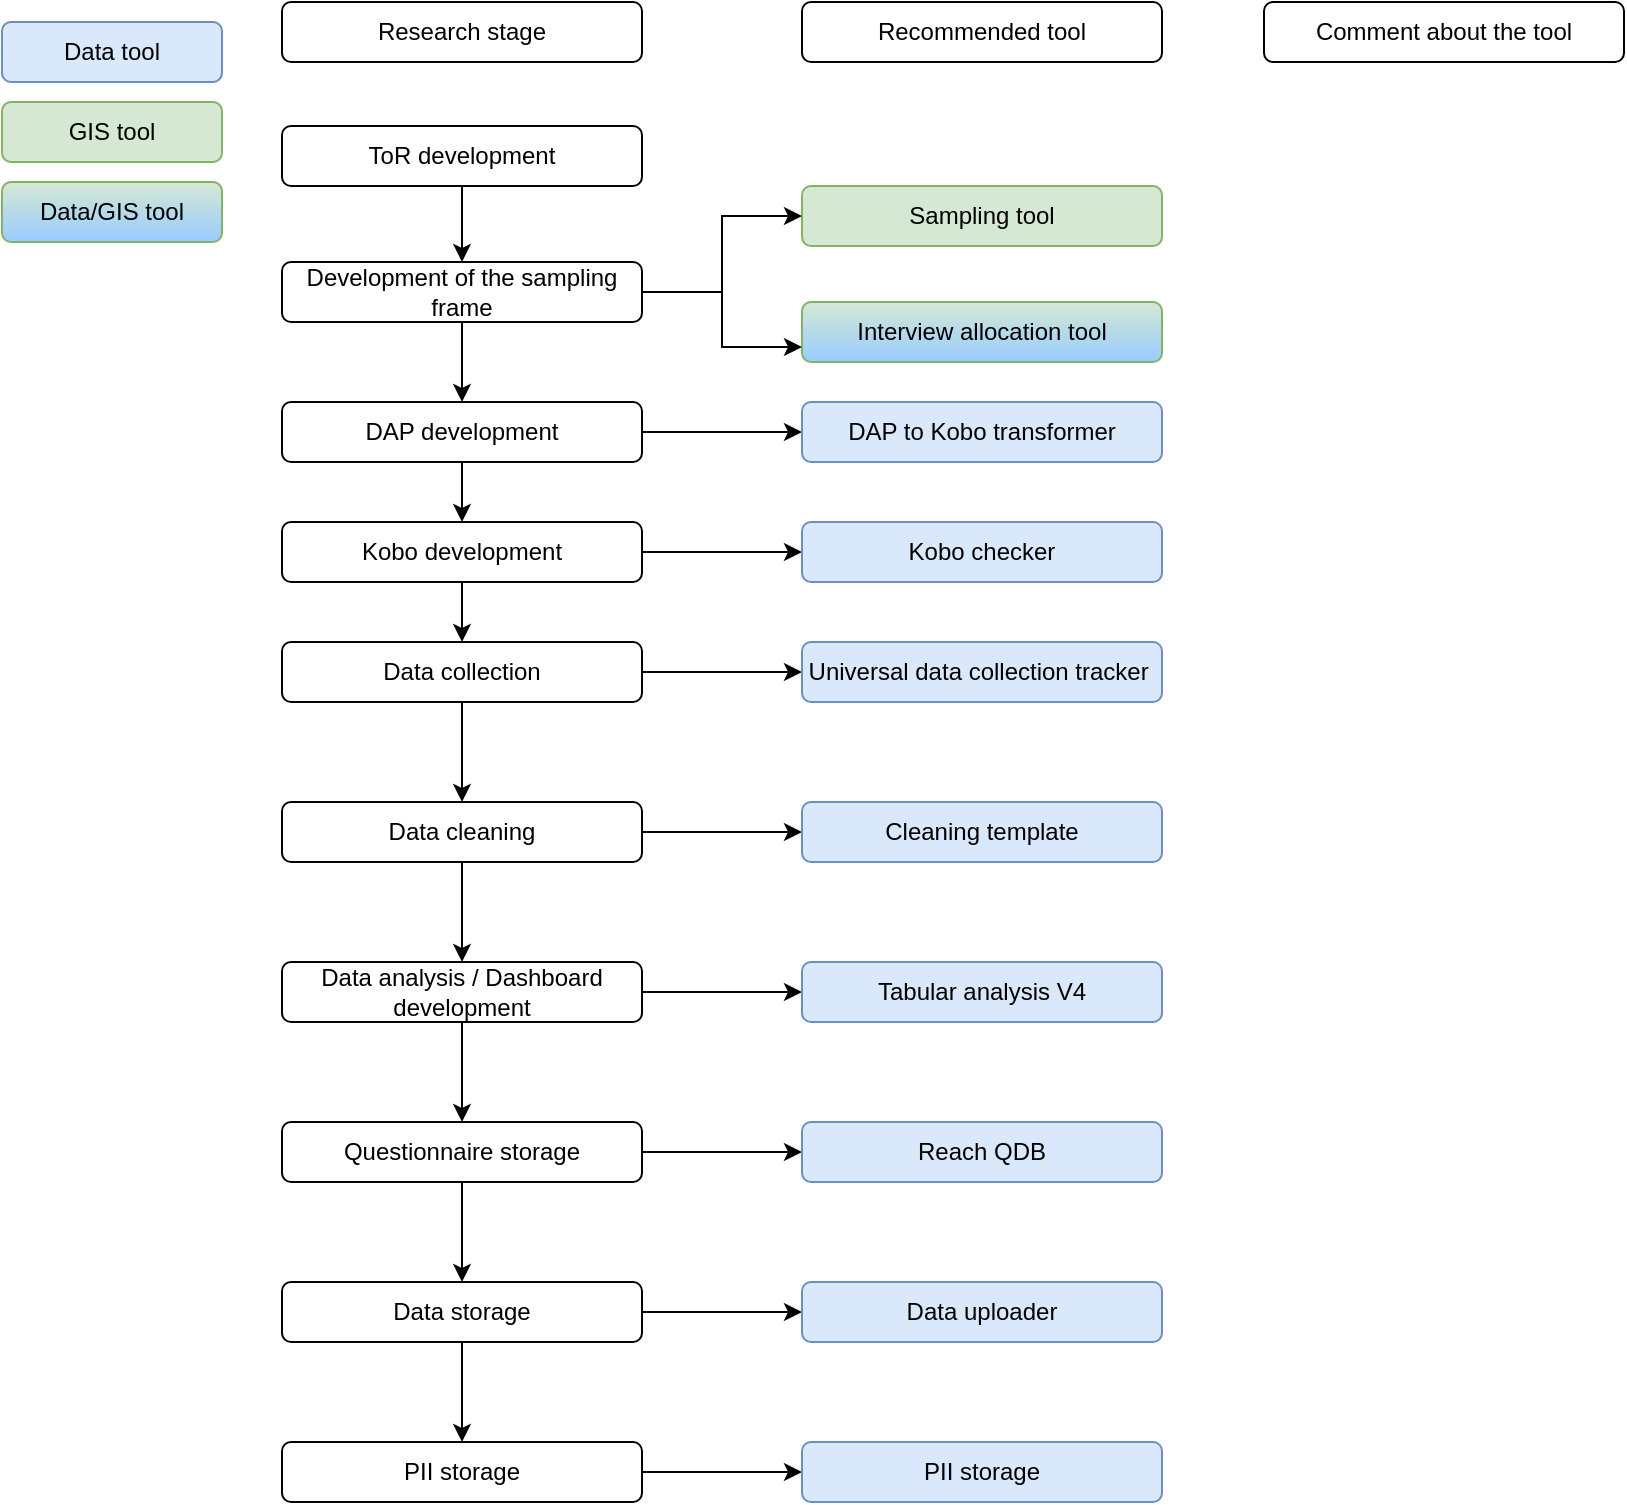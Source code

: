 <mxfile version="24.2.2" type="github">
  <diagram name="Page-1" id="CdamL6_mtSKDQ_Ty3OGJ">
    <mxGraphModel dx="936" dy="511" grid="1" gridSize="10" guides="1" tooltips="1" connect="1" arrows="1" fold="1" page="1" pageScale="1" pageWidth="850" pageHeight="1100" math="0" shadow="0">
      <root>
        <mxCell id="0" />
        <mxCell id="1" parent="0" />
        <mxCell id="5ZZzninA21lW4IOuCeZm-38" style="edgeStyle=orthogonalEdgeStyle;rounded=0;orthogonalLoop=1;jettySize=auto;html=1;exitX=0.5;exitY=1;exitDx=0;exitDy=0;entryX=0.5;entryY=0;entryDx=0;entryDy=0;" parent="1" source="5ZZzninA21lW4IOuCeZm-1" target="5ZZzninA21lW4IOuCeZm-37" edge="1">
          <mxGeometry relative="1" as="geometry" />
        </mxCell>
        <mxCell id="5ZZzninA21lW4IOuCeZm-1" value="ToR development" style="rounded=1;whiteSpace=wrap;html=1;" parent="1" vertex="1">
          <mxGeometry x="150" y="62" width="180" height="30" as="geometry" />
        </mxCell>
        <UserObject label="Sampling tool" link="https://impact-initiatives.shinyapps.io/r_sampling_tool_v2/" id="5ZZzninA21lW4IOuCeZm-2">
          <mxCell style="rounded=1;whiteSpace=wrap;html=1;fillColor=#d5e8d4;strokeColor=#82b366;" parent="1" vertex="1">
            <mxGeometry x="410" y="92" width="180" height="30" as="geometry" />
          </mxCell>
        </UserObject>
        <mxCell id="5ZZzninA21lW4IOuCeZm-3" value="Data/GIS tool" style="rounded=1;whiteSpace=wrap;html=1;fillColor=#d5e8d4;strokeColor=#82b366;gradientColor=#99CCFF;" parent="1" vertex="1">
          <mxGeometry x="10" y="90" width="110" height="30" as="geometry" />
        </mxCell>
        <mxCell id="5ZZzninA21lW4IOuCeZm-4" value="Data tool" style="rounded=1;whiteSpace=wrap;html=1;fillColor=#dae8fc;strokeColor=#6c8ebf;" parent="1" vertex="1">
          <mxGeometry x="10" y="10" width="110" height="30" as="geometry" />
        </mxCell>
        <mxCell id="5ZZzninA21lW4IOuCeZm-5" value="GIS tool" style="rounded=1;whiteSpace=wrap;html=1;fillColor=#d5e8d4;strokeColor=#82b366;" parent="1" vertex="1">
          <mxGeometry x="10" y="50" width="110" height="30" as="geometry" />
        </mxCell>
        <UserObject label="Interview allocation tool" id="5ZZzninA21lW4IOuCeZm-6">
          <mxCell style="rounded=1;whiteSpace=wrap;html=1;fillColor=#d5e8d4;strokeColor=#82b366;gradientColor=#99CCFF;" parent="1" vertex="1">
            <mxGeometry x="410" y="150" width="180" height="30" as="geometry" />
          </mxCell>
        </UserObject>
        <mxCell id="5ZZzninA21lW4IOuCeZm-32" style="edgeStyle=orthogonalEdgeStyle;rounded=0;orthogonalLoop=1;jettySize=auto;html=1;exitX=0.5;exitY=1;exitDx=0;exitDy=0;entryX=0.5;entryY=0;entryDx=0;entryDy=0;" parent="1" source="5ZZzninA21lW4IOuCeZm-10" target="5ZZzninA21lW4IOuCeZm-12" edge="1">
          <mxGeometry relative="1" as="geometry" />
        </mxCell>
        <mxCell id="5ZZzninA21lW4IOuCeZm-36" style="edgeStyle=orthogonalEdgeStyle;rounded=0;orthogonalLoop=1;jettySize=auto;html=1;exitX=1;exitY=0.5;exitDx=0;exitDy=0;" parent="1" source="5ZZzninA21lW4IOuCeZm-10" target="5ZZzninA21lW4IOuCeZm-13" edge="1">
          <mxGeometry relative="1" as="geometry" />
        </mxCell>
        <mxCell id="5ZZzninA21lW4IOuCeZm-10" value="DAP development" style="rounded=1;whiteSpace=wrap;html=1;" parent="1" vertex="1">
          <mxGeometry x="150" y="200" width="180" height="30" as="geometry" />
        </mxCell>
        <mxCell id="5ZZzninA21lW4IOuCeZm-31" value="" style="edgeStyle=orthogonalEdgeStyle;rounded=0;orthogonalLoop=1;jettySize=auto;html=1;" parent="1" source="5ZZzninA21lW4IOuCeZm-12" target="5ZZzninA21lW4IOuCeZm-19" edge="1">
          <mxGeometry relative="1" as="geometry" />
        </mxCell>
        <mxCell id="5ZZzninA21lW4IOuCeZm-42" style="edgeStyle=orthogonalEdgeStyle;rounded=0;orthogonalLoop=1;jettySize=auto;html=1;entryX=0;entryY=0.5;entryDx=0;entryDy=0;" parent="1" source="5ZZzninA21lW4IOuCeZm-12" target="5ZZzninA21lW4IOuCeZm-20" edge="1">
          <mxGeometry relative="1" as="geometry" />
        </mxCell>
        <mxCell id="5ZZzninA21lW4IOuCeZm-12" value="Kobo development" style="rounded=1;whiteSpace=wrap;html=1;" parent="1" vertex="1">
          <mxGeometry x="150" y="260" width="180" height="30" as="geometry" />
        </mxCell>
        <UserObject label="DAP to Kobo transformer" link="https://impact-initiatives.shinyapps.io/dap_generating/" id="5ZZzninA21lW4IOuCeZm-13">
          <mxCell style="rounded=1;whiteSpace=wrap;html=1;fillColor=#dae8fc;strokeColor=#6c8ebf;" parent="1" vertex="1">
            <mxGeometry x="410" y="200" width="180" height="30" as="geometry" />
          </mxCell>
        </UserObject>
        <mxCell id="5ZZzninA21lW4IOuCeZm-33" style="edgeStyle=orthogonalEdgeStyle;rounded=0;orthogonalLoop=1;jettySize=auto;html=1;exitX=0.5;exitY=1;exitDx=0;exitDy=0;entryX=0.5;entryY=0;entryDx=0;entryDy=0;" parent="1" source="5ZZzninA21lW4IOuCeZm-19" target="5ZZzninA21lW4IOuCeZm-23" edge="1">
          <mxGeometry relative="1" as="geometry" />
        </mxCell>
        <mxCell id="5ZZzninA21lW4IOuCeZm-44" style="edgeStyle=orthogonalEdgeStyle;rounded=0;orthogonalLoop=1;jettySize=auto;html=1;exitX=1;exitY=0.5;exitDx=0;exitDy=0;entryX=0;entryY=0.5;entryDx=0;entryDy=0;" parent="1" source="5ZZzninA21lW4IOuCeZm-19" target="5ZZzninA21lW4IOuCeZm-43" edge="1">
          <mxGeometry relative="1" as="geometry" />
        </mxCell>
        <mxCell id="5ZZzninA21lW4IOuCeZm-19" value="Data collection" style="rounded=1;whiteSpace=wrap;html=1;" parent="1" vertex="1">
          <mxGeometry x="150" y="320" width="180" height="30" as="geometry" />
        </mxCell>
        <UserObject label="Kobo checker" link="https://impact-initiatives.shinyapps.io/Kobo_checker/" id="5ZZzninA21lW4IOuCeZm-20">
          <mxCell style="rounded=1;whiteSpace=wrap;html=1;fillColor=#dae8fc;strokeColor=#6c8ebf;" parent="1" vertex="1">
            <mxGeometry x="410" y="260" width="180" height="30" as="geometry" />
          </mxCell>
        </UserObject>
        <mxCell id="5ZZzninA21lW4IOuCeZm-46" style="edgeStyle=orthogonalEdgeStyle;rounded=0;orthogonalLoop=1;jettySize=auto;html=1;exitX=1;exitY=0.5;exitDx=0;exitDy=0;" parent="1" source="5ZZzninA21lW4IOuCeZm-23" target="5ZZzninA21lW4IOuCeZm-25" edge="1">
          <mxGeometry relative="1" as="geometry" />
        </mxCell>
        <mxCell id="5ZZzninA21lW4IOuCeZm-49" style="edgeStyle=orthogonalEdgeStyle;rounded=0;orthogonalLoop=1;jettySize=auto;html=1;exitX=0.5;exitY=1;exitDx=0;exitDy=0;" parent="1" source="5ZZzninA21lW4IOuCeZm-23" target="5ZZzninA21lW4IOuCeZm-27" edge="1">
          <mxGeometry relative="1" as="geometry" />
        </mxCell>
        <mxCell id="5ZZzninA21lW4IOuCeZm-23" value="Data cleaning" style="rounded=1;whiteSpace=wrap;html=1;" parent="1" vertex="1">
          <mxGeometry x="150" y="400" width="180" height="30" as="geometry" />
        </mxCell>
        <UserObject label="Cleaning template" link="https://github.com/REACH-WoU/utilityR" id="5ZZzninA21lW4IOuCeZm-25">
          <mxCell style="rounded=1;whiteSpace=wrap;html=1;fillColor=#dae8fc;strokeColor=#6c8ebf;" parent="1" vertex="1">
            <mxGeometry x="410" y="400" width="180" height="30" as="geometry" />
          </mxCell>
        </UserObject>
        <mxCell id="5ZZzninA21lW4IOuCeZm-48" style="edgeStyle=orthogonalEdgeStyle;rounded=0;orthogonalLoop=1;jettySize=auto;html=1;" parent="1" source="5ZZzninA21lW4IOuCeZm-27" target="5ZZzninA21lW4IOuCeZm-47" edge="1">
          <mxGeometry relative="1" as="geometry" />
        </mxCell>
        <mxCell id="5ZZzninA21lW4IOuCeZm-53" value="" style="edgeStyle=orthogonalEdgeStyle;rounded=0;orthogonalLoop=1;jettySize=auto;html=1;" parent="1" source="5ZZzninA21lW4IOuCeZm-27" target="5ZZzninA21lW4IOuCeZm-50" edge="1">
          <mxGeometry relative="1" as="geometry" />
        </mxCell>
        <mxCell id="5ZZzninA21lW4IOuCeZm-27" value="Data analysis / Dashboard development" style="rounded=1;whiteSpace=wrap;html=1;" parent="1" vertex="1">
          <mxGeometry x="150" y="480" width="180" height="30" as="geometry" />
        </mxCell>
        <mxCell id="5ZZzninA21lW4IOuCeZm-34" value="Research stage" style="rounded=1;whiteSpace=wrap;html=1;" parent="1" vertex="1">
          <mxGeometry x="150" width="180" height="30" as="geometry" />
        </mxCell>
        <mxCell id="5ZZzninA21lW4IOuCeZm-35" value="Recommended tool" style="rounded=1;whiteSpace=wrap;html=1;" parent="1" vertex="1">
          <mxGeometry x="410" width="180" height="30" as="geometry" />
        </mxCell>
        <mxCell id="5ZZzninA21lW4IOuCeZm-39" style="edgeStyle=orthogonalEdgeStyle;rounded=0;orthogonalLoop=1;jettySize=auto;html=1;exitX=0.5;exitY=1;exitDx=0;exitDy=0;" parent="1" source="5ZZzninA21lW4IOuCeZm-37" target="5ZZzninA21lW4IOuCeZm-10" edge="1">
          <mxGeometry relative="1" as="geometry" />
        </mxCell>
        <mxCell id="5ZZzninA21lW4IOuCeZm-40" style="edgeStyle=orthogonalEdgeStyle;rounded=0;orthogonalLoop=1;jettySize=auto;html=1;entryX=0;entryY=0.5;entryDx=0;entryDy=0;" parent="1" source="5ZZzninA21lW4IOuCeZm-37" target="5ZZzninA21lW4IOuCeZm-2" edge="1">
          <mxGeometry relative="1" as="geometry" />
        </mxCell>
        <mxCell id="5ZZzninA21lW4IOuCeZm-41" style="edgeStyle=orthogonalEdgeStyle;rounded=0;orthogonalLoop=1;jettySize=auto;html=1;exitX=1;exitY=0.5;exitDx=0;exitDy=0;entryX=0;entryY=0.75;entryDx=0;entryDy=0;" parent="1" source="5ZZzninA21lW4IOuCeZm-37" target="5ZZzninA21lW4IOuCeZm-6" edge="1">
          <mxGeometry relative="1" as="geometry" />
        </mxCell>
        <mxCell id="5ZZzninA21lW4IOuCeZm-37" value="Development of the sampling frame" style="rounded=1;whiteSpace=wrap;html=1;" parent="1" vertex="1">
          <mxGeometry x="150" y="130" width="180" height="30" as="geometry" />
        </mxCell>
        <UserObject label="Universal data collection tracker&amp;nbsp;" link="https://github.com/REACH-WoU/tracker_template" id="5ZZzninA21lW4IOuCeZm-43">
          <mxCell style="rounded=1;whiteSpace=wrap;html=1;fillColor=#dae8fc;strokeColor=#6c8ebf;" parent="1" vertex="1">
            <mxGeometry x="410" y="320" width="180" height="30" as="geometry" />
          </mxCell>
        </UserObject>
        <mxCell id="5ZZzninA21lW4IOuCeZm-45" value="Comment about the tool" style="rounded=1;whiteSpace=wrap;html=1;" parent="1" vertex="1">
          <mxGeometry x="641" width="180" height="30" as="geometry" />
        </mxCell>
        <UserObject label="Tabular analysis V4" link="https://github.com/REACH-WoU/tabular_analysis_boilerplate_v4" id="5ZZzninA21lW4IOuCeZm-47">
          <mxCell style="rounded=1;whiteSpace=wrap;html=1;fillColor=#dae8fc;strokeColor=#6c8ebf;" parent="1" vertex="1">
            <mxGeometry x="410" y="480" width="180" height="30" as="geometry" />
          </mxCell>
        </UserObject>
        <mxCell id="5ZZzninA21lW4IOuCeZm-52" style="edgeStyle=orthogonalEdgeStyle;rounded=0;orthogonalLoop=1;jettySize=auto;html=1;exitX=1;exitY=0.5;exitDx=0;exitDy=0;entryX=0;entryY=0.5;entryDx=0;entryDy=0;" parent="1" source="5ZZzninA21lW4IOuCeZm-50" target="5ZZzninA21lW4IOuCeZm-51" edge="1">
          <mxGeometry relative="1" as="geometry" />
        </mxCell>
        <mxCell id="5ZZzninA21lW4IOuCeZm-56" value="" style="edgeStyle=orthogonalEdgeStyle;rounded=0;orthogonalLoop=1;jettySize=auto;html=1;" parent="1" source="5ZZzninA21lW4IOuCeZm-50" target="5ZZzninA21lW4IOuCeZm-54" edge="1">
          <mxGeometry relative="1" as="geometry" />
        </mxCell>
        <mxCell id="5ZZzninA21lW4IOuCeZm-50" value="Questionnaire storage" style="rounded=1;whiteSpace=wrap;html=1;" parent="1" vertex="1">
          <mxGeometry x="150" y="560" width="180" height="30" as="geometry" />
        </mxCell>
        <UserObject label="Reach QDB" link="https://github.com/REACH-WoU/Reach_QDB" id="5ZZzninA21lW4IOuCeZm-51">
          <mxCell style="rounded=1;whiteSpace=wrap;html=1;fillColor=#dae8fc;strokeColor=#6c8ebf;" parent="1" vertex="1">
            <mxGeometry x="410" y="560" width="180" height="30" as="geometry" />
          </mxCell>
        </UserObject>
        <mxCell id="5ZZzninA21lW4IOuCeZm-58" value="" style="edgeStyle=orthogonalEdgeStyle;rounded=0;orthogonalLoop=1;jettySize=auto;html=1;" parent="1" source="5ZZzninA21lW4IOuCeZm-54" target="5ZZzninA21lW4IOuCeZm-57" edge="1">
          <mxGeometry relative="1" as="geometry" />
        </mxCell>
        <mxCell id="5ZZzninA21lW4IOuCeZm-59" value="" style="edgeStyle=orthogonalEdgeStyle;rounded=0;orthogonalLoop=1;jettySize=auto;html=1;" parent="1" source="5ZZzninA21lW4IOuCeZm-54" target="5ZZzninA21lW4IOuCeZm-55" edge="1">
          <mxGeometry relative="1" as="geometry" />
        </mxCell>
        <mxCell id="5ZZzninA21lW4IOuCeZm-54" value="Data storage" style="rounded=1;whiteSpace=wrap;html=1;" parent="1" vertex="1">
          <mxGeometry x="150" y="640" width="180" height="30" as="geometry" />
        </mxCell>
        <UserObject label="Data uploader" id="5ZZzninA21lW4IOuCeZm-55">
          <mxCell style="rounded=1;whiteSpace=wrap;html=1;fillColor=#dae8fc;strokeColor=#6c8ebf;" parent="1" vertex="1">
            <mxGeometry x="410" y="640" width="180" height="30" as="geometry" />
          </mxCell>
        </UserObject>
        <mxCell id="5ZZzninA21lW4IOuCeZm-61" value="" style="edgeStyle=orthogonalEdgeStyle;rounded=0;orthogonalLoop=1;jettySize=auto;html=1;" parent="1" source="5ZZzninA21lW4IOuCeZm-57" target="5ZZzninA21lW4IOuCeZm-60" edge="1">
          <mxGeometry relative="1" as="geometry" />
        </mxCell>
        <mxCell id="5ZZzninA21lW4IOuCeZm-57" value="PII storage" style="rounded=1;whiteSpace=wrap;html=1;" parent="1" vertex="1">
          <mxGeometry x="150" y="720" width="180" height="30" as="geometry" />
        </mxCell>
        <UserObject label="PII storage" id="5ZZzninA21lW4IOuCeZm-60">
          <mxCell style="rounded=1;whiteSpace=wrap;html=1;fillColor=#dae8fc;strokeColor=#6c8ebf;" parent="1" vertex="1">
            <mxGeometry x="410" y="720" width="180" height="30" as="geometry" />
          </mxCell>
        </UserObject>
      </root>
    </mxGraphModel>
  </diagram>
</mxfile>
